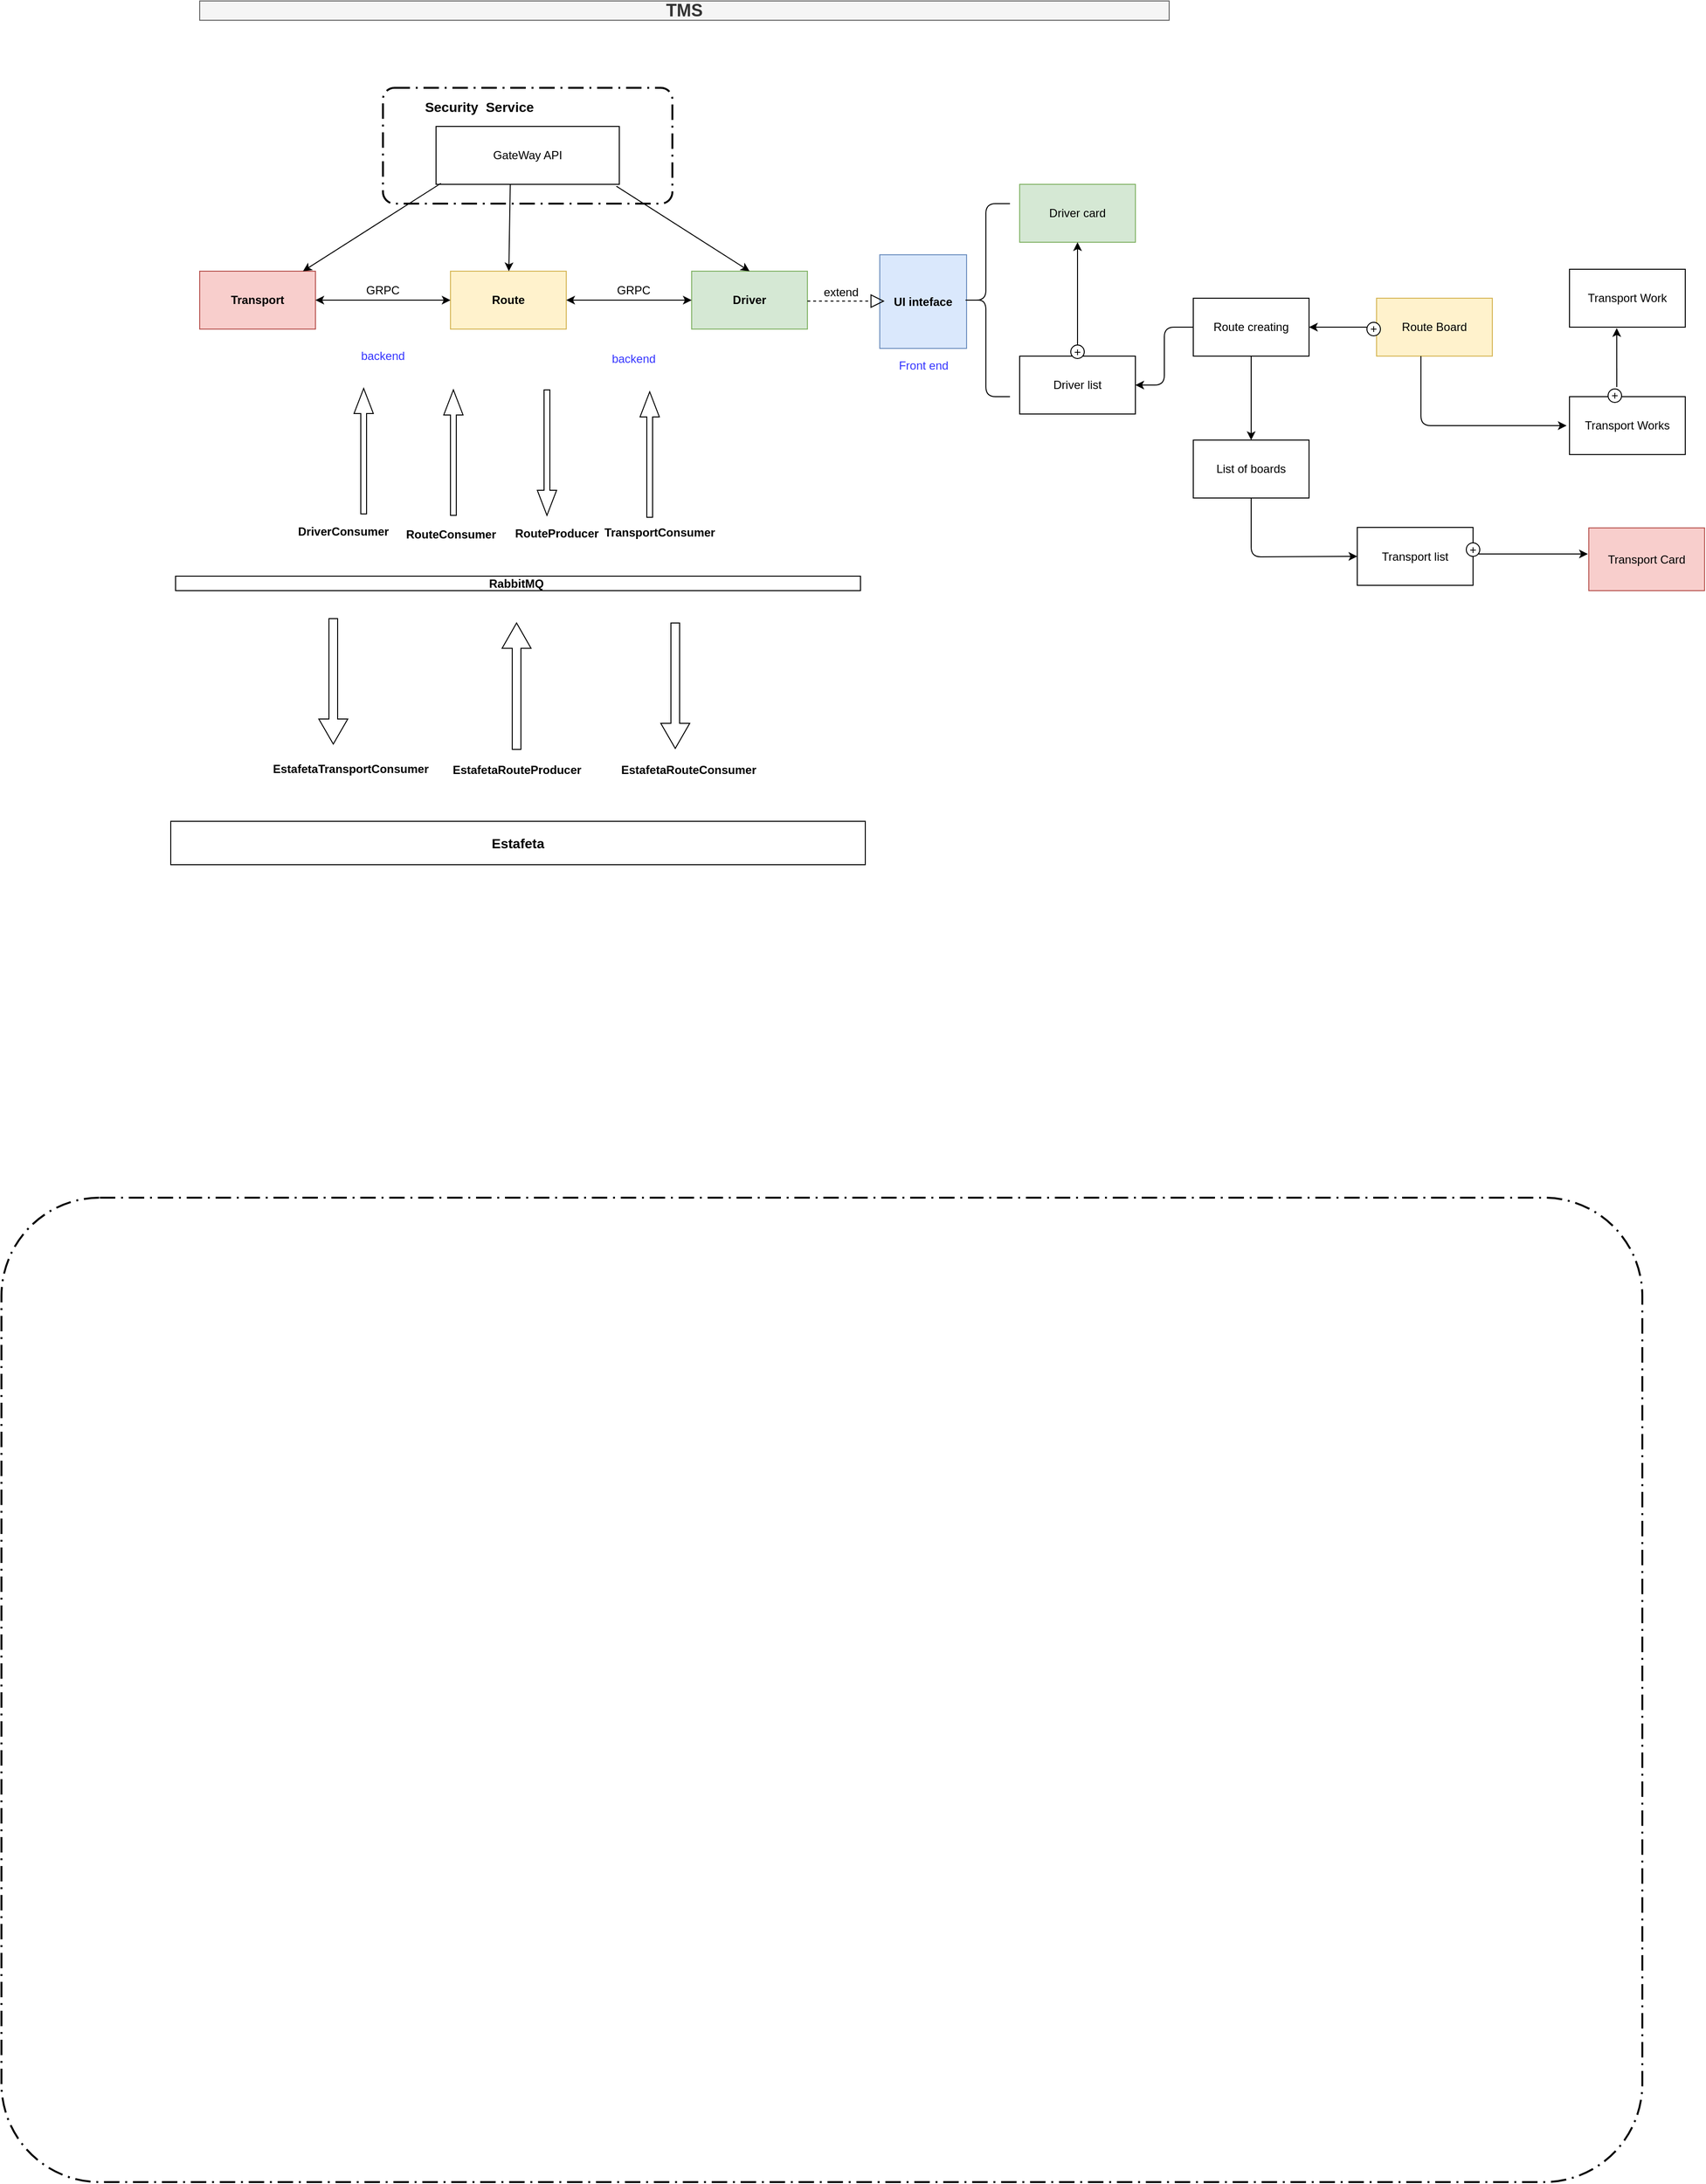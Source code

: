 <mxfile version="12.0.2" type="github" pages="1"><diagram name="Page-1" id="5f0bae14-7c28-e335-631c-24af17079c00"><mxGraphModel dx="2762" dy="1644" grid="1" gridSize="10" guides="1" tooltips="1" connect="1" arrows="1" fold="1" page="1" pageScale="1" pageWidth="1100" pageHeight="850" background="#ffffff" math="0" shadow="0"><root><mxCell id="0"/><mxCell id="1" parent="0"/><mxCell id="9U_FHvRIvwocUFl6-Jfe-1" value="GateWay API" style="rounded=0;whiteSpace=wrap;html=1;" parent="1" vertex="1"><mxGeometry x="435" y="40" width="190" height="60" as="geometry"/></mxCell><mxCell id="9U_FHvRIvwocUFl6-Jfe-2" value="&lt;b&gt;Transport&lt;/b&gt;" style="rounded=0;whiteSpace=wrap;html=1;fillColor=#f8cecc;strokeColor=#b85450;" parent="1" vertex="1"><mxGeometry x="190" y="190" width="120" height="60" as="geometry"/></mxCell><mxCell id="9U_FHvRIvwocUFl6-Jfe-3" value="&lt;b&gt;Route&lt;/b&gt;" style="rounded=0;whiteSpace=wrap;html=1;fillColor=#fff2cc;strokeColor=#d6b656;" parent="1" vertex="1"><mxGeometry x="450" y="190" width="120" height="60" as="geometry"/></mxCell><mxCell id="9U_FHvRIvwocUFl6-Jfe-4" value="&lt;b&gt;Driver&lt;/b&gt;" style="rounded=0;whiteSpace=wrap;html=1;fillColor=#d5e8d4;strokeColor=#82b366;" parent="1" vertex="1"><mxGeometry x="700" y="190" width="120" height="60" as="geometry"/></mxCell><mxCell id="9U_FHvRIvwocUFl6-Jfe-5" value="" style="endArrow=classic;html=1;" parent="1" target="9U_FHvRIvwocUFl6-Jfe-2" edge="1"><mxGeometry width="50" height="50" relative="1" as="geometry"><mxPoint x="440" y="99" as="sourcePoint"/><mxPoint x="190" y="80" as="targetPoint"/></mxGeometry></mxCell><mxCell id="9U_FHvRIvwocUFl6-Jfe-6" value="" style="endArrow=classic;html=1;exitX=0.405;exitY=1;exitDx=0;exitDy=0;exitPerimeter=0;" parent="1" source="9U_FHvRIvwocUFl6-Jfe-1" target="9U_FHvRIvwocUFl6-Jfe-3" edge="1"><mxGeometry width="50" height="50" relative="1" as="geometry"><mxPoint x="630" y="160" as="sourcePoint"/><mxPoint x="680" y="110" as="targetPoint"/></mxGeometry></mxCell><mxCell id="9U_FHvRIvwocUFl6-Jfe-7" value="" style="endArrow=classic;html=1;exitX=0.984;exitY=1.033;exitDx=0;exitDy=0;entryX=0.5;entryY=0;entryDx=0;entryDy=0;exitPerimeter=0;" parent="1" source="9U_FHvRIvwocUFl6-Jfe-1" target="9U_FHvRIvwocUFl6-Jfe-4" edge="1"><mxGeometry width="50" height="50" relative="1" as="geometry"><mxPoint x="660" y="240" as="sourcePoint"/><mxPoint x="710" y="190" as="targetPoint"/></mxGeometry></mxCell><mxCell id="9U_FHvRIvwocUFl6-Jfe-8" value="&lt;b&gt;RabbitMQ&amp;nbsp;&lt;/b&gt;" style="rounded=0;whiteSpace=wrap;html=1;" parent="1" vertex="1"><mxGeometry x="165" y="506" width="710" height="15" as="geometry"/></mxCell><mxCell id="9U_FHvRIvwocUFl6-Jfe-12" value="&lt;b&gt;&lt;font style=&quot;font-size: 14px&quot;&gt;Estafeta&lt;/font&gt;&lt;/b&gt;" style="rounded=0;whiteSpace=wrap;html=1;" parent="1" vertex="1"><mxGeometry x="160" y="760" width="720" height="45" as="geometry"/></mxCell><mxCell id="9U_FHvRIvwocUFl6-Jfe-13" value="" style="endArrow=classic;startArrow=classic;html=1;exitX=1;exitY=0.5;exitDx=0;exitDy=0;entryX=0;entryY=0.5;entryDx=0;entryDy=0;" parent="1" source="9U_FHvRIvwocUFl6-Jfe-2" target="9U_FHvRIvwocUFl6-Jfe-3" edge="1"><mxGeometry width="50" height="50" relative="1" as="geometry"><mxPoint x="350" y="250" as="sourcePoint"/><mxPoint x="450" y="220" as="targetPoint"/></mxGeometry></mxCell><mxCell id="9U_FHvRIvwocUFl6-Jfe-14" value="GRPC" style="text;html=1;strokeColor=none;fillColor=none;align=center;verticalAlign=middle;whiteSpace=wrap;rounded=0;" parent="1" vertex="1"><mxGeometry x="360" y="200" width="40" height="20" as="geometry"/></mxCell><mxCell id="9U_FHvRIvwocUFl6-Jfe-15" value="" style="endArrow=classic;startArrow=classic;html=1;exitX=1;exitY=0.5;exitDx=0;exitDy=0;entryX=0;entryY=0.5;entryDx=0;entryDy=0;" parent="1" source="9U_FHvRIvwocUFl6-Jfe-3" target="9U_FHvRIvwocUFl6-Jfe-4" edge="1"><mxGeometry width="50" height="50" relative="1" as="geometry"><mxPoint x="630" y="270" as="sourcePoint"/><mxPoint x="680" y="220" as="targetPoint"/></mxGeometry></mxCell><mxCell id="9U_FHvRIvwocUFl6-Jfe-16" value="GRPC" style="text;html=1;strokeColor=none;fillColor=none;align=center;verticalAlign=middle;whiteSpace=wrap;rounded=0;" parent="1" vertex="1"><mxGeometry x="620" y="200" width="40" height="20" as="geometry"/></mxCell><mxCell id="9U_FHvRIvwocUFl6-Jfe-26" value="&lt;b&gt;EstafetaRouteProducer&lt;/b&gt;" style="text;html=1;strokeColor=none;fillColor=none;align=center;verticalAlign=middle;whiteSpace=wrap;rounded=0;" parent="1" vertex="1"><mxGeometry x="498.5" y="696.5" width="40" height="20" as="geometry"/></mxCell><mxCell id="9U_FHvRIvwocUFl6-Jfe-27" value="&lt;b&gt;EstafetaRouteConsumer&lt;/b&gt;" style="text;html=1;strokeColor=none;fillColor=none;align=center;verticalAlign=middle;whiteSpace=wrap;rounded=0;" parent="1" vertex="1"><mxGeometry x="676.5" y="696.5" width="40" height="20" as="geometry"/></mxCell><mxCell id="9U_FHvRIvwocUFl6-Jfe-28" value="" style="shape=singleArrow;direction=north;whiteSpace=wrap;html=1;" parent="1" vertex="1"><mxGeometry x="503.5" y="554.5" width="30" height="131" as="geometry"/></mxCell><mxCell id="9U_FHvRIvwocUFl6-Jfe-29" value="" style="shape=singleArrow;direction=south;whiteSpace=wrap;html=1;" parent="1" vertex="1"><mxGeometry x="668" y="554.5" width="30" height="130" as="geometry"/></mxCell><mxCell id="9U_FHvRIvwocUFl6-Jfe-33" value="&lt;b&gt;UI inteface&lt;/b&gt;" style="rounded=0;whiteSpace=wrap;html=1;fillColor=#dae8fc;strokeColor=#6c8ebf;" parent="1" vertex="1"><mxGeometry x="895" y="173" width="90" height="97" as="geometry"/></mxCell><mxCell id="9U_FHvRIvwocUFl6-Jfe-34" value="&lt;font color=&quot;#3333ff&quot;&gt;backend&lt;/font&gt;" style="text;html=1;strokeColor=none;fillColor=none;align=center;verticalAlign=middle;whiteSpace=wrap;rounded=0;" parent="1" vertex="1"><mxGeometry x="360" y="268" width="40" height="20" as="geometry"/></mxCell><mxCell id="9U_FHvRIvwocUFl6-Jfe-35" value="&lt;font color=&quot;#3333ff&quot;&gt;backend&lt;/font&gt;" style="text;html=1;strokeColor=none;fillColor=none;align=center;verticalAlign=middle;whiteSpace=wrap;rounded=0;" parent="1" vertex="1"><mxGeometry x="620" y="270.5" width="40" height="20" as="geometry"/></mxCell><mxCell id="9U_FHvRIvwocUFl6-Jfe-36" value="Driver card" style="rounded=0;whiteSpace=wrap;html=1;fillColor=#d5e8d4;strokeColor=#82b366;" parent="1" vertex="1"><mxGeometry x="1040" y="100" width="120" height="60" as="geometry"/></mxCell><mxCell id="9U_FHvRIvwocUFl6-Jfe-37" value="Driver list" style="rounded=0;whiteSpace=wrap;html=1;" parent="1" vertex="1"><mxGeometry x="1040" y="278" width="120" height="60" as="geometry"/></mxCell><mxCell id="9U_FHvRIvwocUFl6-Jfe-38" value="&lt;font color=&quot;#3333ff&quot;&gt;Front end&lt;/font&gt;" style="text;html=1;strokeColor=none;fillColor=none;align=center;verticalAlign=middle;whiteSpace=wrap;rounded=0;" parent="1" vertex="1"><mxGeometry x="887.5" y="278" width="105" height="20" as="geometry"/></mxCell><mxCell id="9U_FHvRIvwocUFl6-Jfe-41" value="Route creating" style="rounded=0;whiteSpace=wrap;html=1;" parent="1" vertex="1"><mxGeometry x="1220" y="218" width="120" height="60" as="geometry"/></mxCell><mxCell id="9U_FHvRIvwocUFl6-Jfe-42" value="Route Board" style="rounded=0;whiteSpace=wrap;html=1;fillColor=#fff2cc;strokeColor=#d6b656;" parent="1" vertex="1"><mxGeometry x="1410" y="218" width="120" height="60" as="geometry"/></mxCell><mxCell id="9U_FHvRIvwocUFl6-Jfe-45" value="List of boards" style="rounded=0;whiteSpace=wrap;html=1;" parent="1" vertex="1"><mxGeometry x="1220" y="365" width="120" height="60" as="geometry"/></mxCell><mxCell id="9U_FHvRIvwocUFl6-Jfe-46" value="Transport list" style="rounded=0;whiteSpace=wrap;html=1;" parent="1" vertex="1"><mxGeometry x="1390" y="455.5" width="120" height="60" as="geometry"/></mxCell><mxCell id="9U_FHvRIvwocUFl6-Jfe-47" value="" style="endArrow=classic;html=1;" parent="1" edge="1"><mxGeometry width="50" height="50" relative="1" as="geometry"><mxPoint x="1510" y="483" as="sourcePoint"/><mxPoint x="1629" y="483" as="targetPoint"/></mxGeometry></mxCell><mxCell id="9U_FHvRIvwocUFl6-Jfe-48" value="Transport Card" style="rounded=0;whiteSpace=wrap;html=1;fillColor=#f8cecc;strokeColor=#b85450;" parent="1" vertex="1"><mxGeometry x="1630" y="456" width="120" height="65" as="geometry"/></mxCell><mxCell id="9U_FHvRIvwocUFl6-Jfe-49" value="Transport Work" style="rounded=0;whiteSpace=wrap;html=1;" parent="1" vertex="1"><mxGeometry x="1610" y="188" width="120" height="60" as="geometry"/></mxCell><mxCell id="9U_FHvRIvwocUFl6-Jfe-50" value="Transport Works" style="rounded=0;whiteSpace=wrap;html=1;" parent="1" vertex="1"><mxGeometry x="1610" y="320" width="120" height="60" as="geometry"/></mxCell><mxCell id="9U_FHvRIvwocUFl6-Jfe-54" value="+" style="ellipse;whiteSpace=wrap;html=1;aspect=fixed;" parent="1" vertex="1"><mxGeometry x="1650" y="312" width="14" height="14" as="geometry"/></mxCell><mxCell id="9U_FHvRIvwocUFl6-Jfe-55" value="" style="edgeStyle=elbowEdgeStyle;elbow=vertical;endArrow=classic;html=1;exitX=0.392;exitY=-0.017;exitDx=0;exitDy=0;exitPerimeter=0;" parent="1" source="9U_FHvRIvwocUFl6-Jfe-50" target="9U_FHvRIvwocUFl6-Jfe-54" edge="1"><mxGeometry width="50" height="50" relative="1" as="geometry"><mxPoint x="1657" y="319" as="sourcePoint"/><mxPoint x="1700" y="250" as="targetPoint"/></mxGeometry></mxCell><mxCell id="9U_FHvRIvwocUFl6-Jfe-57" value="+" style="ellipse;whiteSpace=wrap;html=1;aspect=fixed;" parent="1" vertex="1"><mxGeometry x="1093" y="266.5" width="14" height="14" as="geometry"/></mxCell><mxCell id="9U_FHvRIvwocUFl6-Jfe-59" value="" style="edgeStyle=elbowEdgeStyle;elbow=vertical;endArrow=classic;html=1;entryX=1;entryY=0.5;entryDx=0;entryDy=0;exitX=0;exitY=0.5;exitDx=0;exitDy=0;" parent="1" source="9U_FHvRIvwocUFl6-Jfe-41" target="9U_FHvRIvwocUFl6-Jfe-37" edge="1"><mxGeometry width="50" height="50" relative="1" as="geometry"><mxPoint x="1220" y="360" as="sourcePoint"/><mxPoint x="1270" y="310" as="targetPoint"/></mxGeometry></mxCell><mxCell id="9U_FHvRIvwocUFl6-Jfe-62" value="" style="edgeStyle=elbowEdgeStyle;elbow=vertical;endArrow=classic;html=1;" parent="1" source="9U_FHvRIvwocUFl6-Jfe-42" target="9U_FHvRIvwocUFl6-Jfe-41" edge="1"><mxGeometry width="50" height="50" relative="1" as="geometry"><mxPoint x="1490" y="190" as="sourcePoint"/><mxPoint x="1400" y="150" as="targetPoint"/></mxGeometry></mxCell><mxCell id="9U_FHvRIvwocUFl6-Jfe-63" value="+" style="ellipse;whiteSpace=wrap;html=1;aspect=fixed;" parent="1" vertex="1"><mxGeometry x="1400" y="243" width="14" height="14" as="geometry"/></mxCell><mxCell id="9U_FHvRIvwocUFl6-Jfe-64" value="" style="endArrow=classic;html=1;exitX=0.5;exitY=1;exitDx=0;exitDy=0;entryX=0.5;entryY=0;entryDx=0;entryDy=0;" parent="1" source="9U_FHvRIvwocUFl6-Jfe-41" target="9U_FHvRIvwocUFl6-Jfe-45" edge="1"><mxGeometry width="50" height="50" relative="1" as="geometry"><mxPoint x="1270" y="370" as="sourcePoint"/><mxPoint x="1320" y="320" as="targetPoint"/></mxGeometry></mxCell><mxCell id="9U_FHvRIvwocUFl6-Jfe-65" value="" style="endArrow=classic;html=1;exitX=0.5;exitY=1;exitDx=0;exitDy=0;entryX=0;entryY=0.5;entryDx=0;entryDy=0;" parent="1" source="9U_FHvRIvwocUFl6-Jfe-45" target="9U_FHvRIvwocUFl6-Jfe-46" edge="1"><mxGeometry width="50" height="50" relative="1" as="geometry"><mxPoint x="1210" y="500" as="sourcePoint"/><mxPoint x="1390" y="486" as="targetPoint"/><Array as="points"><mxPoint x="1280" y="486"/></Array></mxGeometry></mxCell><mxCell id="9U_FHvRIvwocUFl6-Jfe-67" value="" style="endArrow=classic;html=1;exitX=0.383;exitY=1;exitDx=0;exitDy=0;exitPerimeter=0;" parent="1" source="9U_FHvRIvwocUFl6-Jfe-42" edge="1"><mxGeometry width="50" height="50" relative="1" as="geometry"><mxPoint x="1420" y="350" as="sourcePoint"/><mxPoint x="1607" y="350" as="targetPoint"/><Array as="points"><mxPoint x="1456" y="350"/></Array></mxGeometry></mxCell><mxCell id="9U_FHvRIvwocUFl6-Jfe-68" value="" style="endArrow=classic;html=1;exitX=0.5;exitY=0;exitDx=0;exitDy=0;" parent="1" source="9U_FHvRIvwocUFl6-Jfe-57" target="9U_FHvRIvwocUFl6-Jfe-36" edge="1"><mxGeometry width="50" height="50" relative="1" as="geometry"><mxPoint x="1100" y="260" as="sourcePoint"/><mxPoint x="1130" y="220" as="targetPoint"/></mxGeometry></mxCell><mxCell id="9U_FHvRIvwocUFl6-Jfe-70" value="+" style="ellipse;whiteSpace=wrap;html=1;aspect=fixed;" parent="1" vertex="1"><mxGeometry x="1503" y="471.5" width="14" height="14" as="geometry"/></mxCell><mxCell id="9U_FHvRIvwocUFl6-Jfe-74" value="" style="endArrow=classic;html=1;entryX=0.408;entryY=1.017;entryDx=0;entryDy=0;entryPerimeter=0;" parent="1" target="9U_FHvRIvwocUFl6-Jfe-49" edge="1"><mxGeometry width="50" height="50" relative="1" as="geometry"><mxPoint x="1659" y="310" as="sourcePoint"/><mxPoint x="1660" y="250" as="targetPoint"/></mxGeometry></mxCell><mxCell id="9U_FHvRIvwocUFl6-Jfe-76" value="" style="shape=curlyBracket;whiteSpace=wrap;html=1;rounded=1;" parent="1" vertex="1"><mxGeometry x="980" y="120" width="50" height="200" as="geometry"/></mxCell><mxCell id="9U_FHvRIvwocUFl6-Jfe-79" value="&lt;font style=&quot;font-size: 18px&quot;&gt;&lt;b&gt;TMS&lt;/b&gt;&lt;/font&gt;" style="rounded=0;whiteSpace=wrap;html=1;fillColor=#f5f5f5;strokeColor=#666666;fontColor=#333333;" parent="1" vertex="1"><mxGeometry x="190" y="-90" width="1005" height="20" as="geometry"/></mxCell><mxCell id="9U_FHvRIvwocUFl6-Jfe-81" value="" style="endArrow=block;dashed=1;endFill=0;endSize=12;html=1;" parent="1" edge="1"><mxGeometry width="160" relative="1" as="geometry"><mxPoint x="820" y="221" as="sourcePoint"/><mxPoint x="900" y="221" as="targetPoint"/></mxGeometry></mxCell><mxCell id="9U_FHvRIvwocUFl6-Jfe-82" value="extend" style="text;html=1;strokeColor=none;fillColor=none;align=center;verticalAlign=middle;whiteSpace=wrap;rounded=0;" parent="1" vertex="1"><mxGeometry x="835" y="201.5" width="40" height="20" as="geometry"/></mxCell><mxCell id="9U_FHvRIvwocUFl6-Jfe-88" value="&lt;b&gt;TransportConsumer&lt;/b&gt;" style="text;html=1;strokeColor=none;fillColor=none;align=center;verticalAlign=middle;whiteSpace=wrap;rounded=0;" parent="1" vertex="1"><mxGeometry x="616.5" y="451" width="100" height="20" as="geometry"/></mxCell><mxCell id="9U_FHvRIvwocUFl6-Jfe-91" value="&lt;b&gt;RouteProducer&lt;/b&gt;" style="text;html=1;" parent="1" vertex="1"><mxGeometry x="515" y="447.5" width="110" height="30" as="geometry"/></mxCell><mxCell id="9U_FHvRIvwocUFl6-Jfe-92" value="&lt;b&gt;RouteConsumer&lt;/b&gt;" style="text;html=1;" parent="1" vertex="1"><mxGeometry x="401.5" y="448.5" width="110" height="30" as="geometry"/></mxCell><mxCell id="9U_FHvRIvwocUFl6-Jfe-93" value="" style="shape=singleArrow;direction=north;whiteSpace=wrap;html=1;" parent="1" vertex="1"><mxGeometry x="443" y="313" width="20" height="130" as="geometry"/></mxCell><mxCell id="9U_FHvRIvwocUFl6-Jfe-94" value="" style="shape=singleArrow;direction=south;whiteSpace=wrap;html=1;" parent="1" vertex="1"><mxGeometry x="540" y="313" width="20" height="130" as="geometry"/></mxCell><mxCell id="9U_FHvRIvwocUFl6-Jfe-97" value="&lt;b&gt;EstafetaTransportConsumer&lt;/b&gt;" style="text;html=1;" parent="1" vertex="1"><mxGeometry x="263.5" y="691.5" width="110" height="30" as="geometry"/></mxCell><mxCell id="9U_FHvRIvwocUFl6-Jfe-98" value="" style="rounded=1;arcSize=10;dashed=1;strokeColor=#000000;fillColor=none;gradientColor=none;dashPattern=8 3 1 3;strokeWidth=2;" parent="1" vertex="1"><mxGeometry x="380" width="300" height="120" as="geometry"/></mxCell><mxCell id="9U_FHvRIvwocUFl6-Jfe-99" value="&lt;b&gt;&lt;font style=&quot;font-size: 14px&quot;&gt;Security&amp;nbsp; Service&lt;/font&gt;&lt;/b&gt;" style="text;html=1;strokeColor=none;fillColor=none;align=center;verticalAlign=middle;whiteSpace=wrap;rounded=0;" parent="1" vertex="1"><mxGeometry x="410" y="10" width="140" height="20" as="geometry"/></mxCell><mxCell id="9U_FHvRIvwocUFl6-Jfe-103" value="" style="rounded=1;arcSize=10;dashed=1;strokeColor=#000000;fillColor=none;gradientColor=none;dashPattern=8 3 1 3;strokeWidth=2;" parent="1" vertex="1"><mxGeometry x="-15.5" y="1150" width="1701" height="1020" as="geometry"/></mxCell><mxCell id="EuK43S3NXK1mafAbLH0_-3" value="" style="shape=singleArrow;direction=south;whiteSpace=wrap;html=1;" vertex="1" parent="1"><mxGeometry x="313.5" y="550" width="30" height="130" as="geometry"/></mxCell><mxCell id="EuK43S3NXK1mafAbLH0_-5" value="" style="shape=singleArrow;direction=north;whiteSpace=wrap;html=1;" vertex="1" parent="1"><mxGeometry x="350" y="311.5" width="20" height="130" as="geometry"/></mxCell><mxCell id="EuK43S3NXK1mafAbLH0_-6" value="&lt;b&gt;DriverConsumer&lt;/b&gt;" style="text;html=1;" vertex="1" parent="1"><mxGeometry x="290" y="446" width="110" height="30" as="geometry"/></mxCell><mxCell id="EuK43S3NXK1mafAbLH0_-7" value="" style="shape=singleArrow;direction=north;whiteSpace=wrap;html=1;" vertex="1" parent="1"><mxGeometry x="646.5" y="315" width="20" height="130" as="geometry"/></mxCell></root></mxGraphModel></diagram></mxfile>